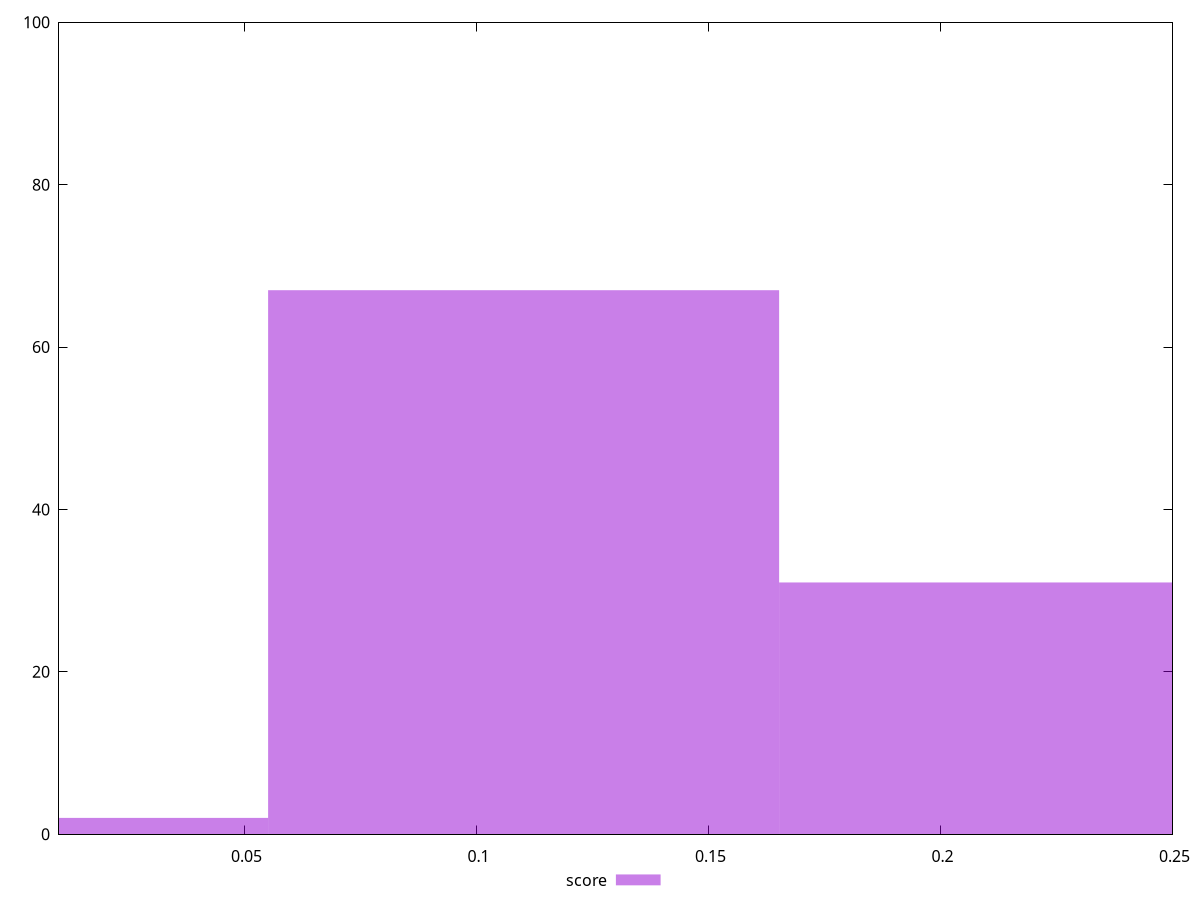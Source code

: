 reset

$score <<EOF
0.22028463395700798 31
0.11014231697850399 67
0 2
EOF

set key outside below
set boxwidth 0.11014231697850399
set xrange [0.01:0.25]
set yrange [0:100]
set trange [0:100]
set style fill transparent solid 0.5 noborder
set terminal svg size 640, 490 enhanced background rgb 'white'
set output "reports/report_00027_2021-02-24T12-40-31.850Z/unused-javascript/samples/astro/score/histogram.svg"

plot $score title "score" with boxes

reset
